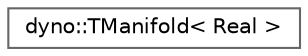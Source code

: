 digraph "Graphical Class Hierarchy"
{
 // LATEX_PDF_SIZE
  bgcolor="transparent";
  edge [fontname=Helvetica,fontsize=10,labelfontname=Helvetica,labelfontsize=10];
  node [fontname=Helvetica,fontsize=10,shape=box,height=0.2,width=0.4];
  rankdir="LR";
  Node0 [id="Node000000",label="dyno::TManifold\< Real \>",height=0.2,width=0.4,color="grey40", fillcolor="white", style="filled",URL="$structdyno_1_1_t_manifold.html",tooltip=" "];
}
